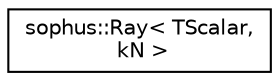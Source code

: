 digraph "Graphical Class Hierarchy"
{
 // LATEX_PDF_SIZE
  edge [fontname="Helvetica",fontsize="10",labelfontname="Helvetica",labelfontsize="10"];
  node [fontname="Helvetica",fontsize="10",shape=record];
  rankdir="LR";
  Node0 [label="sophus::Ray\< TScalar,\l kN \>",height=0.2,width=0.4,color="black", fillcolor="white", style="filled",URL="$classsophus_1_1_ray.html",tooltip=" "];
}
